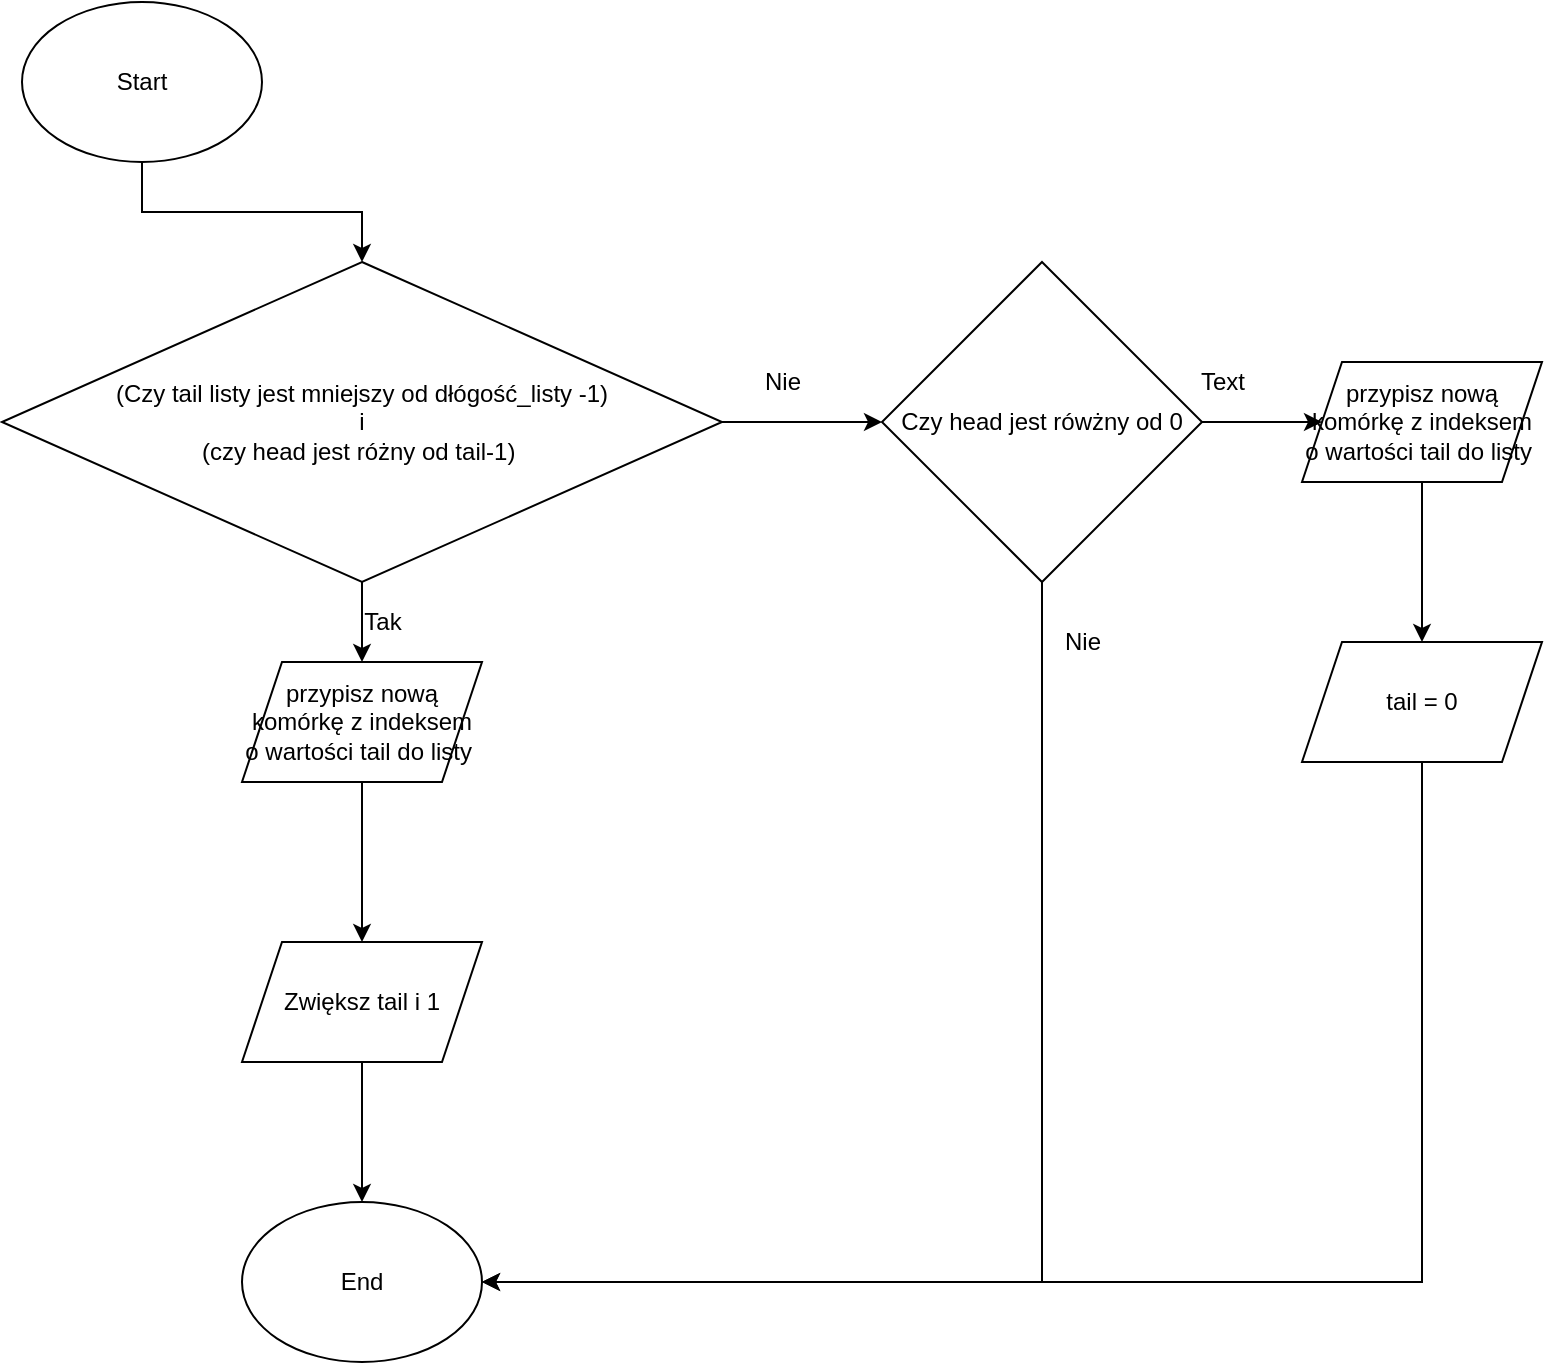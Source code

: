 <mxfile version="13.7.9" type="device"><diagram id="eJLP-HGtRnJi-yNNu5KV" name="Strona-1"><mxGraphModel dx="1024" dy="592" grid="1" gridSize="10" guides="1" tooltips="1" connect="1" arrows="1" fold="1" page="1" pageScale="1" pageWidth="827" pageHeight="1169" math="0" shadow="0"><root><mxCell id="0"/><mxCell id="1" parent="0"/><mxCell id="WZSLuF7hdCXCSt51-6xo-3" value="" style="edgeStyle=orthogonalEdgeStyle;rounded=0;orthogonalLoop=1;jettySize=auto;html=1;" edge="1" parent="1" source="WZSLuF7hdCXCSt51-6xo-1" target="WZSLuF7hdCXCSt51-6xo-2"><mxGeometry relative="1" as="geometry"/></mxCell><mxCell id="WZSLuF7hdCXCSt51-6xo-1" value="Start" style="ellipse;whiteSpace=wrap;html=1;" vertex="1" parent="1"><mxGeometry x="20" y="20" width="120" height="80" as="geometry"/></mxCell><mxCell id="WZSLuF7hdCXCSt51-6xo-5" value="" style="edgeStyle=orthogonalEdgeStyle;rounded=0;orthogonalLoop=1;jettySize=auto;html=1;" edge="1" parent="1" source="WZSLuF7hdCXCSt51-6xo-2" target="WZSLuF7hdCXCSt51-6xo-4"><mxGeometry relative="1" as="geometry"/></mxCell><mxCell id="WZSLuF7hdCXCSt51-6xo-12" value="" style="edgeStyle=orthogonalEdgeStyle;rounded=0;orthogonalLoop=1;jettySize=auto;html=1;" edge="1" parent="1" source="WZSLuF7hdCXCSt51-6xo-2" target="WZSLuF7hdCXCSt51-6xo-11"><mxGeometry relative="1" as="geometry"/></mxCell><mxCell id="WZSLuF7hdCXCSt51-6xo-2" value="(Czy tail listy jest mniejszy od dłógość_listy -1) &lt;br&gt;i&lt;br&gt;(czy head jest różny od tail-1)&amp;nbsp;" style="rhombus;whiteSpace=wrap;html=1;" vertex="1" parent="1"><mxGeometry x="10" y="150" width="360" height="160" as="geometry"/></mxCell><mxCell id="WZSLuF7hdCXCSt51-6xo-8" value="" style="edgeStyle=orthogonalEdgeStyle;rounded=0;orthogonalLoop=1;jettySize=auto;html=1;" edge="1" parent="1" source="WZSLuF7hdCXCSt51-6xo-4" target="WZSLuF7hdCXCSt51-6xo-7"><mxGeometry relative="1" as="geometry"/></mxCell><mxCell id="WZSLuF7hdCXCSt51-6xo-4" value="przypisz nową komórkę z indeksem o wartości tail do listy&amp;nbsp;" style="shape=parallelogram;perimeter=parallelogramPerimeter;whiteSpace=wrap;html=1;fixedSize=1;" vertex="1" parent="1"><mxGeometry x="130" y="350" width="120" height="60" as="geometry"/></mxCell><mxCell id="WZSLuF7hdCXCSt51-6xo-6" value="Tak" style="text;html=1;align=center;verticalAlign=middle;resizable=0;points=[];autosize=1;" vertex="1" parent="1"><mxGeometry x="185" y="320" width="30" height="20" as="geometry"/></mxCell><mxCell id="WZSLuF7hdCXCSt51-6xo-10" value="" style="edgeStyle=orthogonalEdgeStyle;rounded=0;orthogonalLoop=1;jettySize=auto;html=1;" edge="1" parent="1" source="WZSLuF7hdCXCSt51-6xo-7" target="WZSLuF7hdCXCSt51-6xo-9"><mxGeometry relative="1" as="geometry"/></mxCell><mxCell id="WZSLuF7hdCXCSt51-6xo-7" value="Zwiększ tail i 1" style="shape=parallelogram;perimeter=parallelogramPerimeter;whiteSpace=wrap;html=1;fixedSize=1;" vertex="1" parent="1"><mxGeometry x="130" y="490" width="120" height="60" as="geometry"/></mxCell><mxCell id="WZSLuF7hdCXCSt51-6xo-9" value="End" style="ellipse;whiteSpace=wrap;html=1;" vertex="1" parent="1"><mxGeometry x="130" y="620" width="120" height="80" as="geometry"/></mxCell><mxCell id="WZSLuF7hdCXCSt51-6xo-14" style="edgeStyle=orthogonalEdgeStyle;rounded=0;orthogonalLoop=1;jettySize=auto;html=1;entryX=1;entryY=0.5;entryDx=0;entryDy=0;" edge="1" parent="1" source="WZSLuF7hdCXCSt51-6xo-11" target="WZSLuF7hdCXCSt51-6xo-9"><mxGeometry relative="1" as="geometry"><Array as="points"><mxPoint x="530" y="660"/></Array></mxGeometry></mxCell><mxCell id="WZSLuF7hdCXCSt51-6xo-17" value="" style="edgeStyle=orthogonalEdgeStyle;rounded=0;orthogonalLoop=1;jettySize=auto;html=1;" edge="1" parent="1" source="WZSLuF7hdCXCSt51-6xo-11" target="WZSLuF7hdCXCSt51-6xo-16"><mxGeometry relative="1" as="geometry"/></mxCell><mxCell id="WZSLuF7hdCXCSt51-6xo-11" value="Czy head jest rówżny od 0" style="rhombus;whiteSpace=wrap;html=1;" vertex="1" parent="1"><mxGeometry x="450" y="150" width="160" height="160" as="geometry"/></mxCell><mxCell id="WZSLuF7hdCXCSt51-6xo-13" value="Nie" style="text;html=1;align=center;verticalAlign=middle;resizable=0;points=[];autosize=1;" vertex="1" parent="1"><mxGeometry x="385" y="200" width="30" height="20" as="geometry"/></mxCell><mxCell id="WZSLuF7hdCXCSt51-6xo-15" value="Nie" style="text;html=1;align=center;verticalAlign=middle;resizable=0;points=[];autosize=1;" vertex="1" parent="1"><mxGeometry x="535" y="330" width="30" height="20" as="geometry"/></mxCell><mxCell id="WZSLuF7hdCXCSt51-6xo-19" value="" style="edgeStyle=orthogonalEdgeStyle;rounded=0;orthogonalLoop=1;jettySize=auto;html=1;" edge="1" parent="1" source="WZSLuF7hdCXCSt51-6xo-16" target="WZSLuF7hdCXCSt51-6xo-18"><mxGeometry relative="1" as="geometry"/></mxCell><mxCell id="WZSLuF7hdCXCSt51-6xo-16" value="przypisz nową komórkę z indeksem o wartości tail do listy&amp;nbsp;" style="shape=parallelogram;perimeter=parallelogramPerimeter;whiteSpace=wrap;html=1;fixedSize=1;" vertex="1" parent="1"><mxGeometry x="660" y="200" width="120" height="60" as="geometry"/></mxCell><mxCell id="WZSLuF7hdCXCSt51-6xo-20" style="edgeStyle=orthogonalEdgeStyle;rounded=0;orthogonalLoop=1;jettySize=auto;html=1;" edge="1" parent="1" source="WZSLuF7hdCXCSt51-6xo-18" target="WZSLuF7hdCXCSt51-6xo-9"><mxGeometry relative="1" as="geometry"><Array as="points"><mxPoint x="720" y="660"/></Array></mxGeometry></mxCell><mxCell id="WZSLuF7hdCXCSt51-6xo-18" value="tail = 0" style="shape=parallelogram;perimeter=parallelogramPerimeter;whiteSpace=wrap;html=1;fixedSize=1;" vertex="1" parent="1"><mxGeometry x="660" y="340" width="120" height="60" as="geometry"/></mxCell><mxCell id="WZSLuF7hdCXCSt51-6xo-21" value="Text" style="text;html=1;align=center;verticalAlign=middle;resizable=0;points=[];autosize=1;" vertex="1" parent="1"><mxGeometry x="600" y="200" width="40" height="20" as="geometry"/></mxCell></root></mxGraphModel></diagram></mxfile>